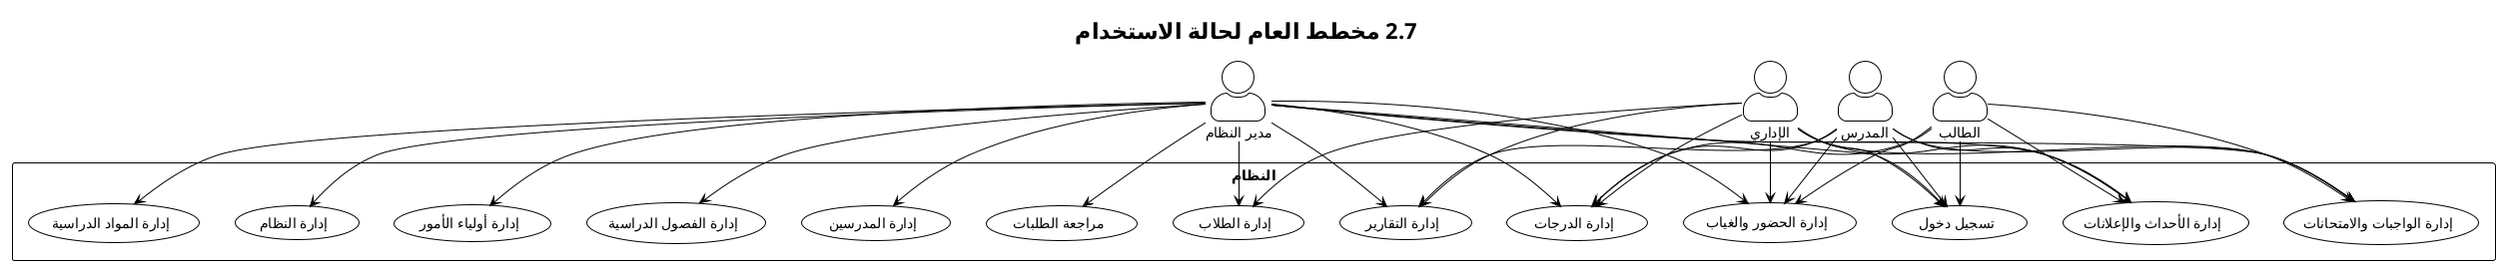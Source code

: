 @startuml "المخطط العام لحالة الاستخدام"

!theme plain
skinparam backgroundColor #FFFFFF
skinparam actorStyle awesome
skinparam usecase {
  BackgroundColor #FFFFFF
  BorderColor #000000
  ArrowColor #000000
}

title "2.7 مخطط العام لحالة الاستخدام"

' تعريف الممثلين (Actors) - 4 ممثلين كما هو مطلوب
actor "مدير النظام" as Admin
actor "المدرس" as Teacher
actor "الطالب" as Student
actor "الإداري" as Staff

' تعريف النظام
rectangle "النظام" {
  
  ' حالات الاستخدام مرتبة أفقياً في المنتصف
  usecase "تسجيل دخول" as UC1
  usecase "إدارة الطلاب" as UC2
  usecase "إدارة المدرسين" as UC3
  usecase "إدارة الفصول الدراسية" as UC4
  usecase "إدارة الحضور والغياب" as UC5
  usecase "إدارة الدرجات" as UC6
  usecase "إدارة المواد الدراسية" as UC7
  usecase "إدارة الواجبات والامتحانات" as UC8
  usecase "إدارة الأحداث والإعلانات" as UC9
  usecase "إدارة التقارير" as UC10
  usecase "مراجعة الطلبات" as UC11
  usecase "إدارة أولياء الأمور" as UC12
  usecase "إدارة النظام" as UC13
}

' العلاقات - مدير النظام (صلاحيات كاملة)
Admin --> UC1
Admin --> UC2
Admin --> UC3
Admin --> UC4
Admin --> UC5
Admin --> UC6
Admin --> UC7
Admin --> UC8
Admin --> UC9
Admin --> UC10
Admin --> UC11
Admin --> UC12
Admin --> UC13

' العلاقات - المدرس (صلاحيات محدودة)
Teacher --> UC1
Teacher --> UC5
Teacher --> UC6
Teacher --> UC8
Teacher --> UC9
Teacher --> UC10

' العلاقات - الطالب (صلاحيات محدودة جداً)
Student --> UC1
Student --> UC5
Student --> UC6
Student --> UC8
Student --> UC9

' العلاقات - الإداري (صلاحيات إدارية)
Staff --> UC1
Staff --> UC2
Staff --> UC5
Staff --> UC6
Staff --> UC8
Staff --> UC9
Staff --> UC10

@enduml
